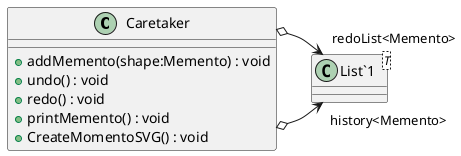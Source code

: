 @startuml
class Caretaker {
    + addMemento(shape:Memento) : void
    + undo() : void
    + redo() : void
    + printMemento() : void
    + CreateMomentoSVG() : void
}
class "List`1"<T> {
}
Caretaker o-> "history<Memento>" "List`1"
Caretaker o-> "redoList<Memento>" "List`1"
@enduml
